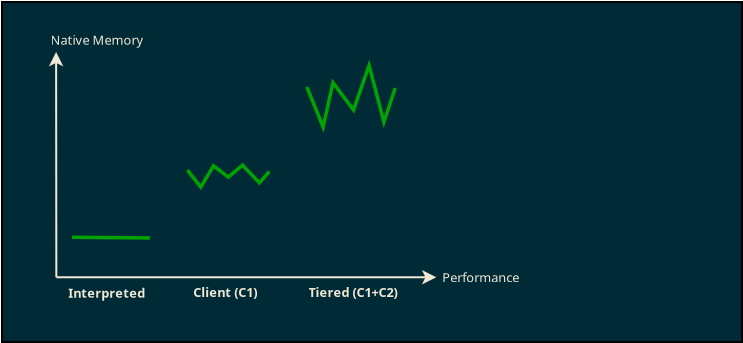 <?xml version="1.0" encoding="UTF-8"?>
<dia:diagram xmlns:dia="http://www.lysator.liu.se/~alla/dia/">
  <dia:layer name="Background" visible="true">
    <dia:object type="Standard - Box" version="0" id="O0">
      <dia:attribute name="obj_pos">
        <dia:point val="-2.717,10.237"/>
      </dia:attribute>
      <dia:attribute name="obj_bb">
        <dia:rectangle val="-2.767,10.188;34.333,27.287"/>
      </dia:attribute>
      <dia:attribute name="elem_corner">
        <dia:point val="-2.717,10.237"/>
      </dia:attribute>
      <dia:attribute name="elem_width">
        <dia:real val="37"/>
      </dia:attribute>
      <dia:attribute name="elem_height">
        <dia:real val="17"/>
      </dia:attribute>
      <dia:attribute name="border_width">
        <dia:real val="0.1"/>
      </dia:attribute>
      <dia:attribute name="inner_color">
        <dia:color val="#002b36"/>
      </dia:attribute>
      <dia:attribute name="show_background">
        <dia:boolean val="true"/>
      </dia:attribute>
    </dia:object>
  </dia:layer>
  <dia:layer name="Graph" visible="true">
    <dia:object type="Standard - Line" version="0" id="O1">
      <dia:attribute name="obj_pos">
        <dia:point val="0,24"/>
      </dia:attribute>
      <dia:attribute name="obj_bb">
        <dia:rectangle val="-0.05,23.638;19.112,24.362"/>
      </dia:attribute>
      <dia:attribute name="conn_endpoints">
        <dia:point val="0,24"/>
        <dia:point val="19,24"/>
      </dia:attribute>
      <dia:attribute name="numcp">
        <dia:int val="1"/>
      </dia:attribute>
      <dia:attribute name="line_color">
        <dia:color val="#eee8d5"/>
      </dia:attribute>
      <dia:attribute name="end_arrow">
        <dia:enum val="22"/>
      </dia:attribute>
      <dia:attribute name="end_arrow_length">
        <dia:real val="0.5"/>
      </dia:attribute>
      <dia:attribute name="end_arrow_width">
        <dia:real val="0.5"/>
      </dia:attribute>
    </dia:object>
    <dia:object type="Standard - Line" version="0" id="O2">
      <dia:attribute name="obj_pos">
        <dia:point val="0,24"/>
      </dia:attribute>
      <dia:attribute name="obj_bb">
        <dia:rectangle val="-0.373,12.625;0.35,24.05"/>
      </dia:attribute>
      <dia:attribute name="conn_endpoints">
        <dia:point val="0,24"/>
        <dia:point val="-0.012,12.736"/>
      </dia:attribute>
      <dia:attribute name="numcp">
        <dia:int val="1"/>
      </dia:attribute>
      <dia:attribute name="line_color">
        <dia:color val="#eee8d5"/>
      </dia:attribute>
      <dia:attribute name="end_arrow">
        <dia:enum val="22"/>
      </dia:attribute>
      <dia:attribute name="end_arrow_length">
        <dia:real val="0.5"/>
      </dia:attribute>
      <dia:attribute name="end_arrow_width">
        <dia:real val="0.5"/>
      </dia:attribute>
    </dia:object>
    <dia:object type="Standard - Text" version="1" id="O3">
      <dia:attribute name="obj_pos">
        <dia:point val="15,25"/>
      </dia:attribute>
      <dia:attribute name="obj_bb">
        <dia:rectangle val="15,24.405;15,25.152"/>
      </dia:attribute>
      <dia:attribute name="text">
        <dia:composite type="text">
          <dia:attribute name="string">
            <dia:string>##</dia:string>
          </dia:attribute>
          <dia:attribute name="font">
            <dia:font family="sans" style="0" name="Helvetica"/>
          </dia:attribute>
          <dia:attribute name="height">
            <dia:real val="0.8"/>
          </dia:attribute>
          <dia:attribute name="pos">
            <dia:point val="15,25"/>
          </dia:attribute>
          <dia:attribute name="color">
            <dia:color val="#000000"/>
          </dia:attribute>
          <dia:attribute name="alignment">
            <dia:enum val="0"/>
          </dia:attribute>
        </dia:composite>
      </dia:attribute>
      <dia:attribute name="valign">
        <dia:enum val="3"/>
      </dia:attribute>
    </dia:object>
    <dia:object type="Standard - Text" version="1" id="O4">
      <dia:attribute name="obj_pos">
        <dia:point val="19.293,24"/>
      </dia:attribute>
      <dia:attribute name="obj_bb">
        <dia:rectangle val="19.293,23.626;23.35,24.374"/>
      </dia:attribute>
      <dia:attribute name="text">
        <dia:composite type="text">
          <dia:attribute name="string">
            <dia:string>#Performance#</dia:string>
          </dia:attribute>
          <dia:attribute name="font">
            <dia:font family="sans" style="0" name="Helvetica"/>
          </dia:attribute>
          <dia:attribute name="height">
            <dia:real val="0.8"/>
          </dia:attribute>
          <dia:attribute name="pos">
            <dia:point val="19.293,24.221"/>
          </dia:attribute>
          <dia:attribute name="color">
            <dia:color val="#eee8d5"/>
          </dia:attribute>
          <dia:attribute name="alignment">
            <dia:enum val="0"/>
          </dia:attribute>
        </dia:composite>
      </dia:attribute>
      <dia:attribute name="valign">
        <dia:enum val="2"/>
      </dia:attribute>
    </dia:object>
    <dia:object type="Standard - Text" version="1" id="O5">
      <dia:attribute name="obj_pos">
        <dia:point val="1.439,11.56"/>
      </dia:attribute>
      <dia:attribute name="obj_bb">
        <dia:rectangle val="1.439,10.965;1.439,11.713"/>
      </dia:attribute>
      <dia:attribute name="text">
        <dia:composite type="text">
          <dia:attribute name="string">
            <dia:string>##</dia:string>
          </dia:attribute>
          <dia:attribute name="font">
            <dia:font family="monospace" style="0" name="Courier"/>
          </dia:attribute>
          <dia:attribute name="height">
            <dia:real val="0.8"/>
          </dia:attribute>
          <dia:attribute name="pos">
            <dia:point val="1.439,11.56"/>
          </dia:attribute>
          <dia:attribute name="color">
            <dia:color val="#000000"/>
          </dia:attribute>
          <dia:attribute name="alignment">
            <dia:enum val="0"/>
          </dia:attribute>
        </dia:composite>
      </dia:attribute>
      <dia:attribute name="valign">
        <dia:enum val="3"/>
      </dia:attribute>
    </dia:object>
    <dia:object type="Standard - Text" version="1" id="O6">
      <dia:attribute name="obj_pos">
        <dia:point val="-0.291,12.121"/>
      </dia:attribute>
      <dia:attribute name="obj_bb">
        <dia:rectangle val="-0.291,11.747;4.591,12.495"/>
      </dia:attribute>
      <dia:attribute name="text">
        <dia:composite type="text">
          <dia:attribute name="string">
            <dia:string>#Native Memory#</dia:string>
          </dia:attribute>
          <dia:attribute name="font">
            <dia:font family="sans" style="0" name="Helvetica"/>
          </dia:attribute>
          <dia:attribute name="height">
            <dia:real val="0.8"/>
          </dia:attribute>
          <dia:attribute name="pos">
            <dia:point val="-0.291,12.342"/>
          </dia:attribute>
          <dia:attribute name="color">
            <dia:color val="#eee8d5"/>
          </dia:attribute>
          <dia:attribute name="alignment">
            <dia:enum val="0"/>
          </dia:attribute>
        </dia:composite>
      </dia:attribute>
      <dia:attribute name="valign">
        <dia:enum val="2"/>
      </dia:attribute>
    </dia:object>
    <dia:object type="Standard - Text" version="1" id="O7">
      <dia:attribute name="obj_pos">
        <dia:point val="0.593,24.778"/>
      </dia:attribute>
      <dia:attribute name="obj_bb">
        <dia:rectangle val="0.593,24.404;4.745,25.152"/>
      </dia:attribute>
      <dia:attribute name="text">
        <dia:composite type="text">
          <dia:attribute name="string">
            <dia:string>#Interpreted#</dia:string>
          </dia:attribute>
          <dia:attribute name="font">
            <dia:font family="sans" style="80" name="Helvetica-Bold"/>
          </dia:attribute>
          <dia:attribute name="height">
            <dia:real val="0.8"/>
          </dia:attribute>
          <dia:attribute name="pos">
            <dia:point val="0.593,24.999"/>
          </dia:attribute>
          <dia:attribute name="color">
            <dia:color val="#eee8d5"/>
          </dia:attribute>
          <dia:attribute name="alignment">
            <dia:enum val="0"/>
          </dia:attribute>
        </dia:composite>
      </dia:attribute>
      <dia:attribute name="valign">
        <dia:enum val="2"/>
      </dia:attribute>
    </dia:object>
    <dia:object type="Standard - Text" version="1" id="O8">
      <dia:attribute name="obj_pos">
        <dia:point val="6.851,24.743"/>
      </dia:attribute>
      <dia:attribute name="obj_bb">
        <dia:rectangle val="6.851,24.369;10.678,25.116"/>
      </dia:attribute>
      <dia:attribute name="text">
        <dia:composite type="text">
          <dia:attribute name="string">
            <dia:string>#Client (C1)#</dia:string>
          </dia:attribute>
          <dia:attribute name="font">
            <dia:font family="sans" style="80" name="Helvetica-Bold"/>
          </dia:attribute>
          <dia:attribute name="height">
            <dia:real val="0.8"/>
          </dia:attribute>
          <dia:attribute name="pos">
            <dia:point val="6.851,24.964"/>
          </dia:attribute>
          <dia:attribute name="color">
            <dia:color val="#eee8d5"/>
          </dia:attribute>
          <dia:attribute name="alignment">
            <dia:enum val="0"/>
          </dia:attribute>
        </dia:composite>
      </dia:attribute>
      <dia:attribute name="valign">
        <dia:enum val="2"/>
      </dia:attribute>
    </dia:object>
    <dia:object type="Standard - Text" version="1" id="O9">
      <dia:attribute name="obj_pos">
        <dia:point val="12.613,24.743"/>
      </dia:attribute>
      <dia:attribute name="obj_bb">
        <dia:rectangle val="12.613,24.369;18.088,25.116"/>
      </dia:attribute>
      <dia:attribute name="text">
        <dia:composite type="text">
          <dia:attribute name="string">
            <dia:string>#Tiered (C1+C2)#</dia:string>
          </dia:attribute>
          <dia:attribute name="font">
            <dia:font family="sans" style="80" name="Helvetica-Bold"/>
          </dia:attribute>
          <dia:attribute name="height">
            <dia:real val="0.8"/>
          </dia:attribute>
          <dia:attribute name="pos">
            <dia:point val="12.613,24.964"/>
          </dia:attribute>
          <dia:attribute name="color">
            <dia:color val="#eee8d5"/>
          </dia:attribute>
          <dia:attribute name="alignment">
            <dia:enum val="0"/>
          </dia:attribute>
        </dia:composite>
      </dia:attribute>
      <dia:attribute name="valign">
        <dia:enum val="2"/>
      </dia:attribute>
    </dia:object>
  </dia:layer>
  <dia:layer name="Interpreted" visible="true">
    <dia:object type="Standard - Line" version="0" id="O10">
      <dia:attribute name="obj_pos">
        <dia:point val="0.787,22.0"/>
      </dia:attribute>
      <dia:attribute name="obj_bb">
        <dia:rectangle val="0.698,21.911;4.765,22.125"/>
      </dia:attribute>
      <dia:attribute name="conn_endpoints">
        <dia:point val="0.787,22.0"/>
        <dia:point val="4.676,22.035"/>
      </dia:attribute>
      <dia:attribute name="numcp">
        <dia:int val="1"/>
      </dia:attribute>
      <dia:attribute name="line_color">
        <dia:color val="#00a300"/>
      </dia:attribute>
      <dia:attribute name="line_width">
        <dia:real val="0.176"/>
      </dia:attribute>
    </dia:object>
  </dia:layer>
  <dia:layer name="Client" visible="true">
    <dia:object type="Standard - PolyLine" version="0" id="O11">
      <dia:attribute name="obj_pos">
        <dia:point val="6.55,18.641"/>
      </dia:attribute>
      <dia:attribute name="obj_bb">
        <dia:rectangle val="6.426,18.273;10.776,19.545"/>
      </dia:attribute>
      <dia:attribute name="poly_points">
        <dia:point val="6.55,18.641"/>
        <dia:point val="7.222,19.49"/>
        <dia:point val="7.858,18.429"/>
        <dia:point val="8.601,18.995"/>
        <dia:point val="9.308,18.394"/>
        <dia:point val="10.156,19.278"/>
        <dia:point val="10.651,18.712"/>
      </dia:attribute>
      <dia:attribute name="line_color">
        <dia:color val="#00a300"/>
      </dia:attribute>
      <dia:attribute name="line_width">
        <dia:real val="0.176"/>
      </dia:attribute>
    </dia:object>
  </dia:layer>
  <dia:layer name="Tiered" visible="true" active="true">
    <dia:object type="Standard - PolyLine" version="0" id="O12">
      <dia:attribute name="obj_pos">
        <dia:point val="12.525,14.484"/>
      </dia:attribute>
      <dia:attribute name="obj_bb">
        <dia:rectangle val="12.41,13.107;17.056,16.546"/>
      </dia:attribute>
      <dia:attribute name="poly_points">
        <dia:point val="12.525,14.484"/>
        <dia:point val="13.338,16.485"/>
        <dia:point val="13.833,14.272"/>
        <dia:point val="14.858,15.636"/>
        <dia:point val="15.636,13.409"/>
        <dia:point val="16.379,16.237"/>
        <dia:point val="16.944,14.54"/>
      </dia:attribute>
      <dia:attribute name="line_color">
        <dia:color val="#00a300"/>
      </dia:attribute>
      <dia:attribute name="line_width">
        <dia:real val="0.176"/>
      </dia:attribute>
    </dia:object>
  </dia:layer>
</dia:diagram>
